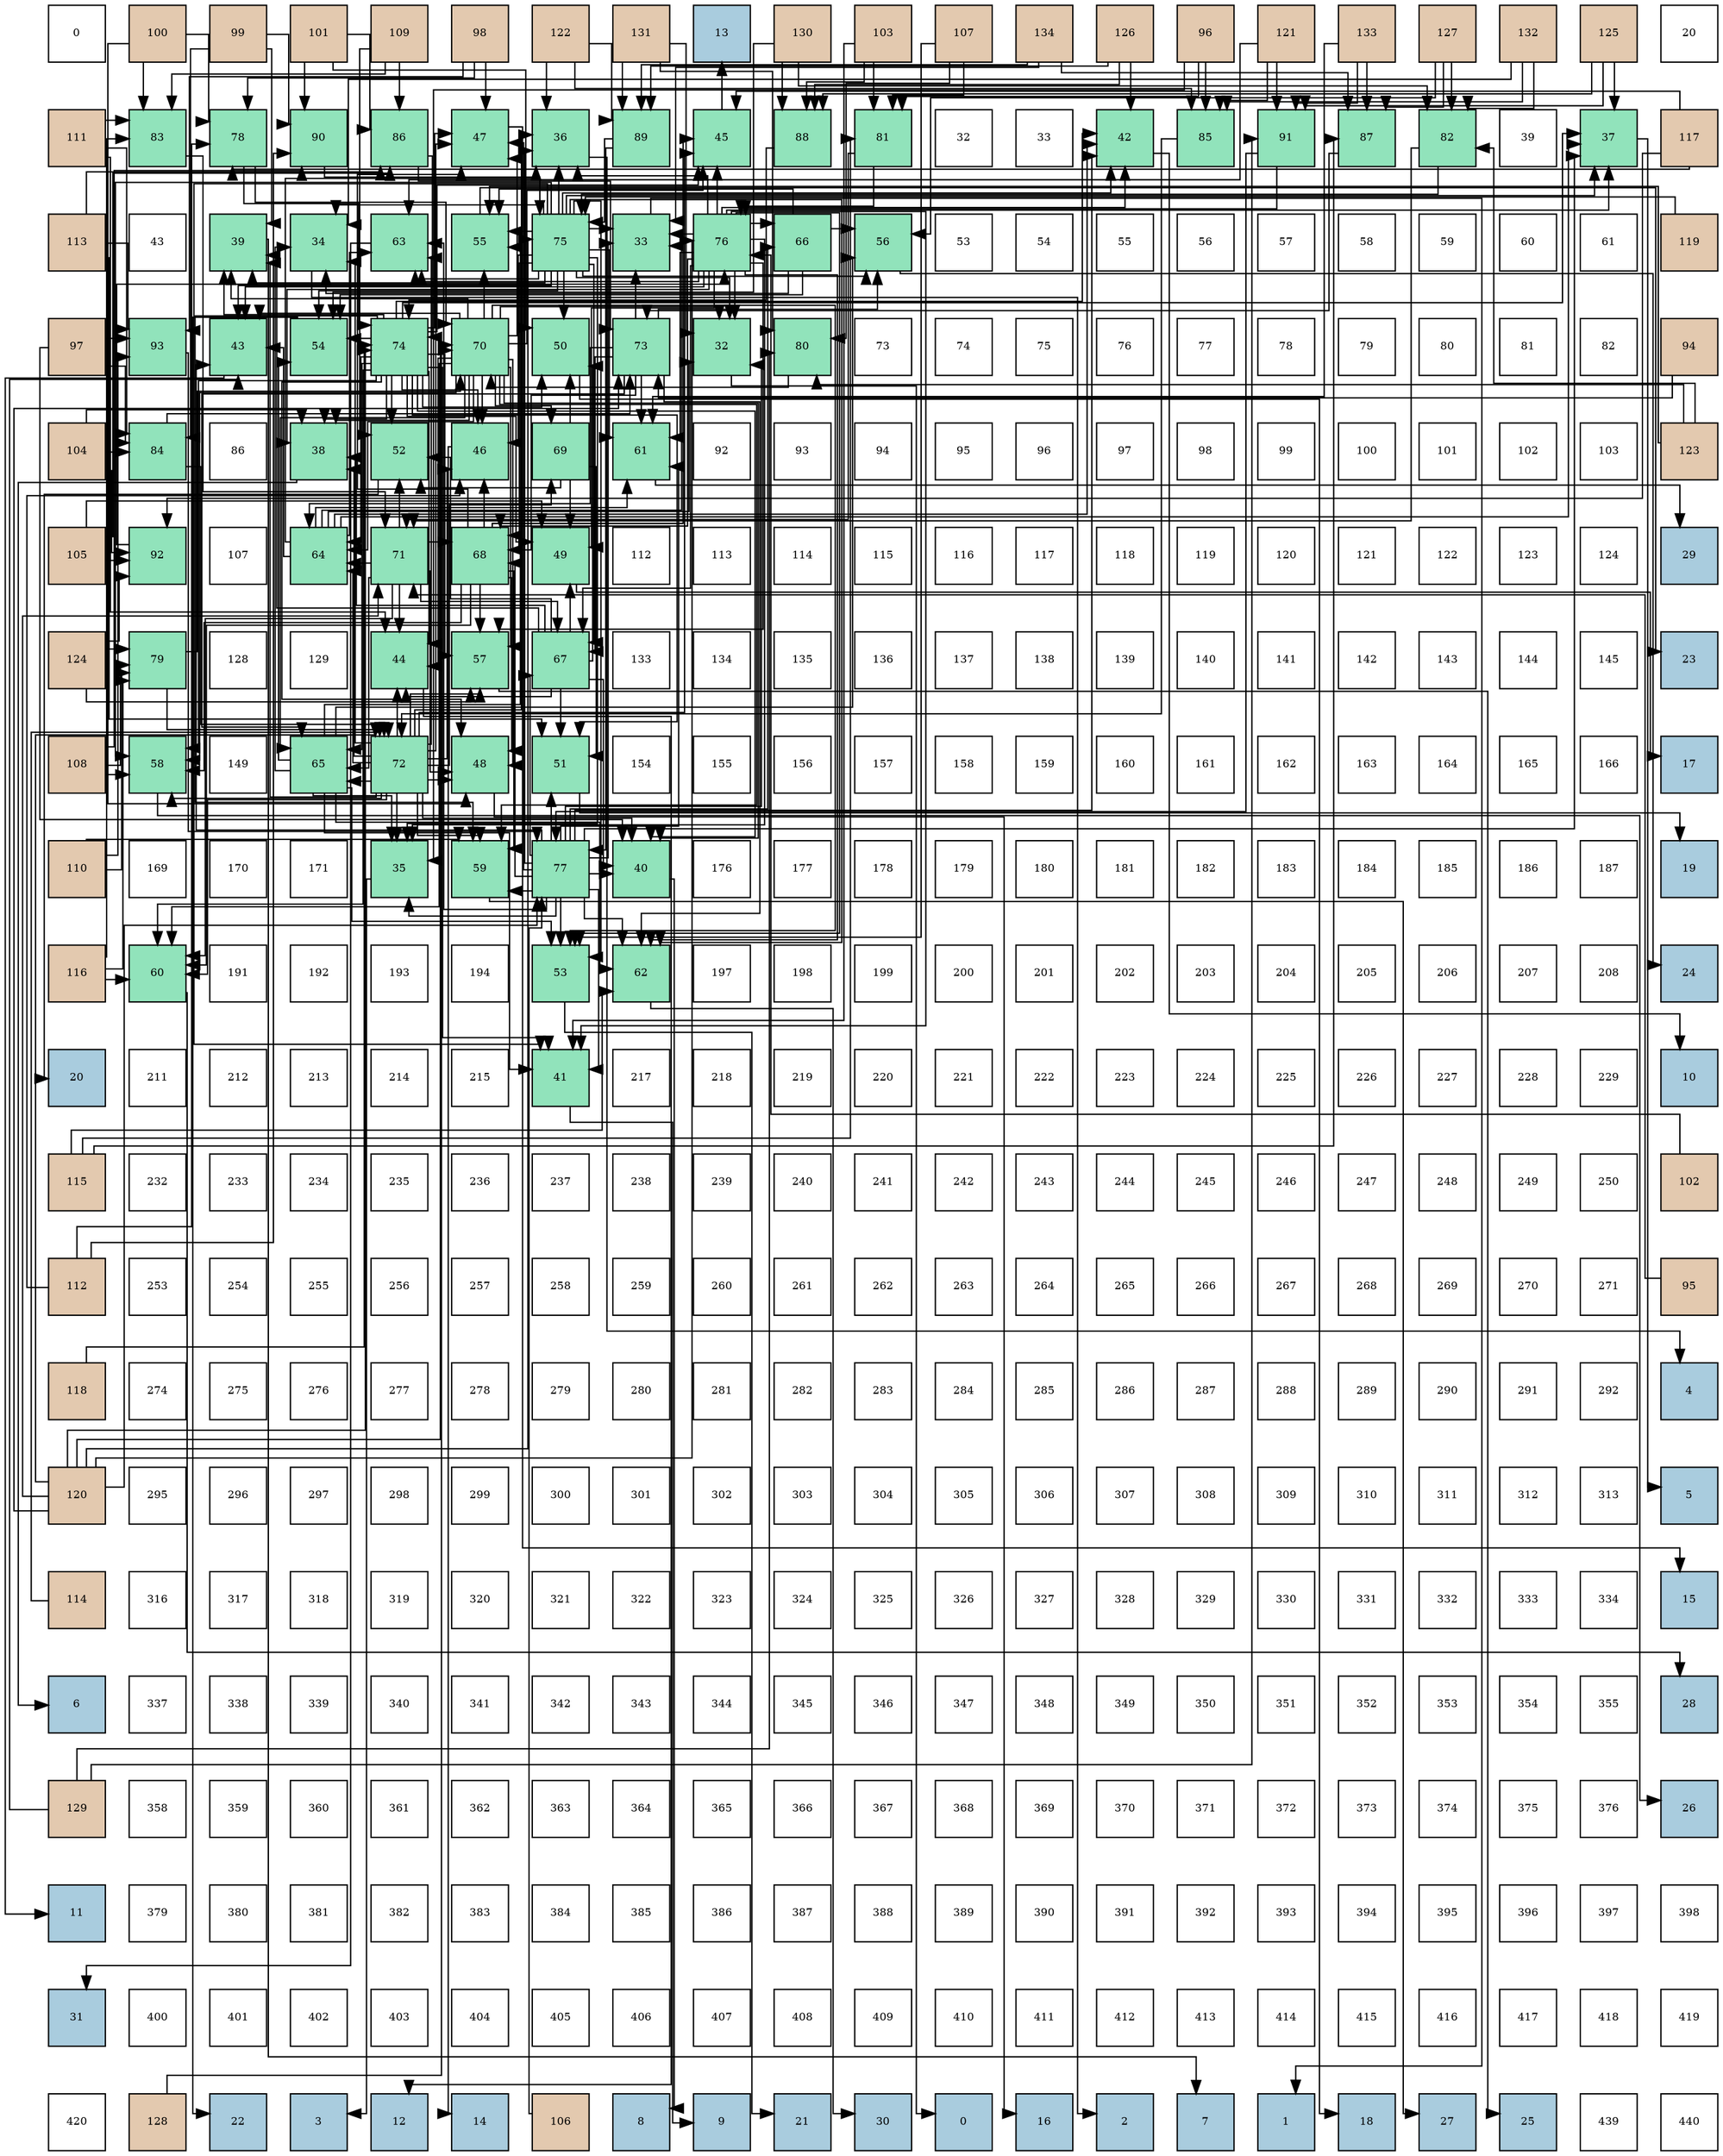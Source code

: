digraph layout{
 rankdir=TB;
 splines=ortho;
 node [style=filled shape=square fixedsize=true width=0.6];
0[label="0", fontsize=8, fillcolor="#ffffff"];
1[label="100", fontsize=8, fillcolor="#e3c9af"];
2[label="99", fontsize=8, fillcolor="#e3c9af"];
3[label="101", fontsize=8, fillcolor="#e3c9af"];
4[label="109", fontsize=8, fillcolor="#e3c9af"];
5[label="98", fontsize=8, fillcolor="#e3c9af"];
6[label="122", fontsize=8, fillcolor="#e3c9af"];
7[label="131", fontsize=8, fillcolor="#e3c9af"];
8[label="13", fontsize=8, fillcolor="#a9ccde"];
9[label="130", fontsize=8, fillcolor="#e3c9af"];
10[label="103", fontsize=8, fillcolor="#e3c9af"];
11[label="107", fontsize=8, fillcolor="#e3c9af"];
12[label="134", fontsize=8, fillcolor="#e3c9af"];
13[label="126", fontsize=8, fillcolor="#e3c9af"];
14[label="96", fontsize=8, fillcolor="#e3c9af"];
15[label="121", fontsize=8, fillcolor="#e3c9af"];
16[label="133", fontsize=8, fillcolor="#e3c9af"];
17[label="127", fontsize=8, fillcolor="#e3c9af"];
18[label="132", fontsize=8, fillcolor="#e3c9af"];
19[label="125", fontsize=8, fillcolor="#e3c9af"];
20[label="20", fontsize=8, fillcolor="#ffffff"];
21[label="111", fontsize=8, fillcolor="#e3c9af"];
22[label="83", fontsize=8, fillcolor="#91e3bb"];
23[label="78", fontsize=8, fillcolor="#91e3bb"];
24[label="90", fontsize=8, fillcolor="#91e3bb"];
25[label="86", fontsize=8, fillcolor="#91e3bb"];
26[label="47", fontsize=8, fillcolor="#91e3bb"];
27[label="36", fontsize=8, fillcolor="#91e3bb"];
28[label="89", fontsize=8, fillcolor="#91e3bb"];
29[label="45", fontsize=8, fillcolor="#91e3bb"];
30[label="88", fontsize=8, fillcolor="#91e3bb"];
31[label="81", fontsize=8, fillcolor="#91e3bb"];
32[label="32", fontsize=8, fillcolor="#ffffff"];
33[label="33", fontsize=8, fillcolor="#ffffff"];
34[label="42", fontsize=8, fillcolor="#91e3bb"];
35[label="85", fontsize=8, fillcolor="#91e3bb"];
36[label="91", fontsize=8, fillcolor="#91e3bb"];
37[label="87", fontsize=8, fillcolor="#91e3bb"];
38[label="82", fontsize=8, fillcolor="#91e3bb"];
39[label="39", fontsize=8, fillcolor="#ffffff"];
40[label="37", fontsize=8, fillcolor="#91e3bb"];
41[label="117", fontsize=8, fillcolor="#e3c9af"];
42[label="113", fontsize=8, fillcolor="#e3c9af"];
43[label="43", fontsize=8, fillcolor="#ffffff"];
44[label="39", fontsize=8, fillcolor="#91e3bb"];
45[label="34", fontsize=8, fillcolor="#91e3bb"];
46[label="63", fontsize=8, fillcolor="#91e3bb"];
47[label="55", fontsize=8, fillcolor="#91e3bb"];
48[label="75", fontsize=8, fillcolor="#91e3bb"];
49[label="33", fontsize=8, fillcolor="#91e3bb"];
50[label="76", fontsize=8, fillcolor="#91e3bb"];
51[label="66", fontsize=8, fillcolor="#91e3bb"];
52[label="56", fontsize=8, fillcolor="#91e3bb"];
53[label="53", fontsize=8, fillcolor="#ffffff"];
54[label="54", fontsize=8, fillcolor="#ffffff"];
55[label="55", fontsize=8, fillcolor="#ffffff"];
56[label="56", fontsize=8, fillcolor="#ffffff"];
57[label="57", fontsize=8, fillcolor="#ffffff"];
58[label="58", fontsize=8, fillcolor="#ffffff"];
59[label="59", fontsize=8, fillcolor="#ffffff"];
60[label="60", fontsize=8, fillcolor="#ffffff"];
61[label="61", fontsize=8, fillcolor="#ffffff"];
62[label="119", fontsize=8, fillcolor="#e3c9af"];
63[label="97", fontsize=8, fillcolor="#e3c9af"];
64[label="93", fontsize=8, fillcolor="#91e3bb"];
65[label="43", fontsize=8, fillcolor="#91e3bb"];
66[label="54", fontsize=8, fillcolor="#91e3bb"];
67[label="74", fontsize=8, fillcolor="#91e3bb"];
68[label="70", fontsize=8, fillcolor="#91e3bb"];
69[label="50", fontsize=8, fillcolor="#91e3bb"];
70[label="73", fontsize=8, fillcolor="#91e3bb"];
71[label="32", fontsize=8, fillcolor="#91e3bb"];
72[label="80", fontsize=8, fillcolor="#91e3bb"];
73[label="73", fontsize=8, fillcolor="#ffffff"];
74[label="74", fontsize=8, fillcolor="#ffffff"];
75[label="75", fontsize=8, fillcolor="#ffffff"];
76[label="76", fontsize=8, fillcolor="#ffffff"];
77[label="77", fontsize=8, fillcolor="#ffffff"];
78[label="78", fontsize=8, fillcolor="#ffffff"];
79[label="79", fontsize=8, fillcolor="#ffffff"];
80[label="80", fontsize=8, fillcolor="#ffffff"];
81[label="81", fontsize=8, fillcolor="#ffffff"];
82[label="82", fontsize=8, fillcolor="#ffffff"];
83[label="94", fontsize=8, fillcolor="#e3c9af"];
84[label="104", fontsize=8, fillcolor="#e3c9af"];
85[label="84", fontsize=8, fillcolor="#91e3bb"];
86[label="86", fontsize=8, fillcolor="#ffffff"];
87[label="38", fontsize=8, fillcolor="#91e3bb"];
88[label="52", fontsize=8, fillcolor="#91e3bb"];
89[label="46", fontsize=8, fillcolor="#91e3bb"];
90[label="69", fontsize=8, fillcolor="#91e3bb"];
91[label="61", fontsize=8, fillcolor="#91e3bb"];
92[label="92", fontsize=8, fillcolor="#ffffff"];
93[label="93", fontsize=8, fillcolor="#ffffff"];
94[label="94", fontsize=8, fillcolor="#ffffff"];
95[label="95", fontsize=8, fillcolor="#ffffff"];
96[label="96", fontsize=8, fillcolor="#ffffff"];
97[label="97", fontsize=8, fillcolor="#ffffff"];
98[label="98", fontsize=8, fillcolor="#ffffff"];
99[label="99", fontsize=8, fillcolor="#ffffff"];
100[label="100", fontsize=8, fillcolor="#ffffff"];
101[label="101", fontsize=8, fillcolor="#ffffff"];
102[label="102", fontsize=8, fillcolor="#ffffff"];
103[label="103", fontsize=8, fillcolor="#ffffff"];
104[label="123", fontsize=8, fillcolor="#e3c9af"];
105[label="105", fontsize=8, fillcolor="#e3c9af"];
106[label="92", fontsize=8, fillcolor="#91e3bb"];
107[label="107", fontsize=8, fillcolor="#ffffff"];
108[label="64", fontsize=8, fillcolor="#91e3bb"];
109[label="71", fontsize=8, fillcolor="#91e3bb"];
110[label="68", fontsize=8, fillcolor="#91e3bb"];
111[label="49", fontsize=8, fillcolor="#91e3bb"];
112[label="112", fontsize=8, fillcolor="#ffffff"];
113[label="113", fontsize=8, fillcolor="#ffffff"];
114[label="114", fontsize=8, fillcolor="#ffffff"];
115[label="115", fontsize=8, fillcolor="#ffffff"];
116[label="116", fontsize=8, fillcolor="#ffffff"];
117[label="117", fontsize=8, fillcolor="#ffffff"];
118[label="118", fontsize=8, fillcolor="#ffffff"];
119[label="119", fontsize=8, fillcolor="#ffffff"];
120[label="120", fontsize=8, fillcolor="#ffffff"];
121[label="121", fontsize=8, fillcolor="#ffffff"];
122[label="122", fontsize=8, fillcolor="#ffffff"];
123[label="123", fontsize=8, fillcolor="#ffffff"];
124[label="124", fontsize=8, fillcolor="#ffffff"];
125[label="29", fontsize=8, fillcolor="#a9ccde"];
126[label="124", fontsize=8, fillcolor="#e3c9af"];
127[label="79", fontsize=8, fillcolor="#91e3bb"];
128[label="128", fontsize=8, fillcolor="#ffffff"];
129[label="129", fontsize=8, fillcolor="#ffffff"];
130[label="44", fontsize=8, fillcolor="#91e3bb"];
131[label="57", fontsize=8, fillcolor="#91e3bb"];
132[label="67", fontsize=8, fillcolor="#91e3bb"];
133[label="133", fontsize=8, fillcolor="#ffffff"];
134[label="134", fontsize=8, fillcolor="#ffffff"];
135[label="135", fontsize=8, fillcolor="#ffffff"];
136[label="136", fontsize=8, fillcolor="#ffffff"];
137[label="137", fontsize=8, fillcolor="#ffffff"];
138[label="138", fontsize=8, fillcolor="#ffffff"];
139[label="139", fontsize=8, fillcolor="#ffffff"];
140[label="140", fontsize=8, fillcolor="#ffffff"];
141[label="141", fontsize=8, fillcolor="#ffffff"];
142[label="142", fontsize=8, fillcolor="#ffffff"];
143[label="143", fontsize=8, fillcolor="#ffffff"];
144[label="144", fontsize=8, fillcolor="#ffffff"];
145[label="145", fontsize=8, fillcolor="#ffffff"];
146[label="23", fontsize=8, fillcolor="#a9ccde"];
147[label="108", fontsize=8, fillcolor="#e3c9af"];
148[label="58", fontsize=8, fillcolor="#91e3bb"];
149[label="149", fontsize=8, fillcolor="#ffffff"];
150[label="65", fontsize=8, fillcolor="#91e3bb"];
151[label="72", fontsize=8, fillcolor="#91e3bb"];
152[label="48", fontsize=8, fillcolor="#91e3bb"];
153[label="51", fontsize=8, fillcolor="#91e3bb"];
154[label="154", fontsize=8, fillcolor="#ffffff"];
155[label="155", fontsize=8, fillcolor="#ffffff"];
156[label="156", fontsize=8, fillcolor="#ffffff"];
157[label="157", fontsize=8, fillcolor="#ffffff"];
158[label="158", fontsize=8, fillcolor="#ffffff"];
159[label="159", fontsize=8, fillcolor="#ffffff"];
160[label="160", fontsize=8, fillcolor="#ffffff"];
161[label="161", fontsize=8, fillcolor="#ffffff"];
162[label="162", fontsize=8, fillcolor="#ffffff"];
163[label="163", fontsize=8, fillcolor="#ffffff"];
164[label="164", fontsize=8, fillcolor="#ffffff"];
165[label="165", fontsize=8, fillcolor="#ffffff"];
166[label="166", fontsize=8, fillcolor="#ffffff"];
167[label="17", fontsize=8, fillcolor="#a9ccde"];
168[label="110", fontsize=8, fillcolor="#e3c9af"];
169[label="169", fontsize=8, fillcolor="#ffffff"];
170[label="170", fontsize=8, fillcolor="#ffffff"];
171[label="171", fontsize=8, fillcolor="#ffffff"];
172[label="35", fontsize=8, fillcolor="#91e3bb"];
173[label="59", fontsize=8, fillcolor="#91e3bb"];
174[label="77", fontsize=8, fillcolor="#91e3bb"];
175[label="40", fontsize=8, fillcolor="#91e3bb"];
176[label="176", fontsize=8, fillcolor="#ffffff"];
177[label="177", fontsize=8, fillcolor="#ffffff"];
178[label="178", fontsize=8, fillcolor="#ffffff"];
179[label="179", fontsize=8, fillcolor="#ffffff"];
180[label="180", fontsize=8, fillcolor="#ffffff"];
181[label="181", fontsize=8, fillcolor="#ffffff"];
182[label="182", fontsize=8, fillcolor="#ffffff"];
183[label="183", fontsize=8, fillcolor="#ffffff"];
184[label="184", fontsize=8, fillcolor="#ffffff"];
185[label="185", fontsize=8, fillcolor="#ffffff"];
186[label="186", fontsize=8, fillcolor="#ffffff"];
187[label="187", fontsize=8, fillcolor="#ffffff"];
188[label="19", fontsize=8, fillcolor="#a9ccde"];
189[label="116", fontsize=8, fillcolor="#e3c9af"];
190[label="60", fontsize=8, fillcolor="#91e3bb"];
191[label="191", fontsize=8, fillcolor="#ffffff"];
192[label="192", fontsize=8, fillcolor="#ffffff"];
193[label="193", fontsize=8, fillcolor="#ffffff"];
194[label="194", fontsize=8, fillcolor="#ffffff"];
195[label="53", fontsize=8, fillcolor="#91e3bb"];
196[label="62", fontsize=8, fillcolor="#91e3bb"];
197[label="197", fontsize=8, fillcolor="#ffffff"];
198[label="198", fontsize=8, fillcolor="#ffffff"];
199[label="199", fontsize=8, fillcolor="#ffffff"];
200[label="200", fontsize=8, fillcolor="#ffffff"];
201[label="201", fontsize=8, fillcolor="#ffffff"];
202[label="202", fontsize=8, fillcolor="#ffffff"];
203[label="203", fontsize=8, fillcolor="#ffffff"];
204[label="204", fontsize=8, fillcolor="#ffffff"];
205[label="205", fontsize=8, fillcolor="#ffffff"];
206[label="206", fontsize=8, fillcolor="#ffffff"];
207[label="207", fontsize=8, fillcolor="#ffffff"];
208[label="208", fontsize=8, fillcolor="#ffffff"];
209[label="24", fontsize=8, fillcolor="#a9ccde"];
210[label="20", fontsize=8, fillcolor="#a9ccde"];
211[label="211", fontsize=8, fillcolor="#ffffff"];
212[label="212", fontsize=8, fillcolor="#ffffff"];
213[label="213", fontsize=8, fillcolor="#ffffff"];
214[label="214", fontsize=8, fillcolor="#ffffff"];
215[label="215", fontsize=8, fillcolor="#ffffff"];
216[label="41", fontsize=8, fillcolor="#91e3bb"];
217[label="217", fontsize=8, fillcolor="#ffffff"];
218[label="218", fontsize=8, fillcolor="#ffffff"];
219[label="219", fontsize=8, fillcolor="#ffffff"];
220[label="220", fontsize=8, fillcolor="#ffffff"];
221[label="221", fontsize=8, fillcolor="#ffffff"];
222[label="222", fontsize=8, fillcolor="#ffffff"];
223[label="223", fontsize=8, fillcolor="#ffffff"];
224[label="224", fontsize=8, fillcolor="#ffffff"];
225[label="225", fontsize=8, fillcolor="#ffffff"];
226[label="226", fontsize=8, fillcolor="#ffffff"];
227[label="227", fontsize=8, fillcolor="#ffffff"];
228[label="228", fontsize=8, fillcolor="#ffffff"];
229[label="229", fontsize=8, fillcolor="#ffffff"];
230[label="10", fontsize=8, fillcolor="#a9ccde"];
231[label="115", fontsize=8, fillcolor="#e3c9af"];
232[label="232", fontsize=8, fillcolor="#ffffff"];
233[label="233", fontsize=8, fillcolor="#ffffff"];
234[label="234", fontsize=8, fillcolor="#ffffff"];
235[label="235", fontsize=8, fillcolor="#ffffff"];
236[label="236", fontsize=8, fillcolor="#ffffff"];
237[label="237", fontsize=8, fillcolor="#ffffff"];
238[label="238", fontsize=8, fillcolor="#ffffff"];
239[label="239", fontsize=8, fillcolor="#ffffff"];
240[label="240", fontsize=8, fillcolor="#ffffff"];
241[label="241", fontsize=8, fillcolor="#ffffff"];
242[label="242", fontsize=8, fillcolor="#ffffff"];
243[label="243", fontsize=8, fillcolor="#ffffff"];
244[label="244", fontsize=8, fillcolor="#ffffff"];
245[label="245", fontsize=8, fillcolor="#ffffff"];
246[label="246", fontsize=8, fillcolor="#ffffff"];
247[label="247", fontsize=8, fillcolor="#ffffff"];
248[label="248", fontsize=8, fillcolor="#ffffff"];
249[label="249", fontsize=8, fillcolor="#ffffff"];
250[label="250", fontsize=8, fillcolor="#ffffff"];
251[label="102", fontsize=8, fillcolor="#e3c9af"];
252[label="112", fontsize=8, fillcolor="#e3c9af"];
253[label="253", fontsize=8, fillcolor="#ffffff"];
254[label="254", fontsize=8, fillcolor="#ffffff"];
255[label="255", fontsize=8, fillcolor="#ffffff"];
256[label="256", fontsize=8, fillcolor="#ffffff"];
257[label="257", fontsize=8, fillcolor="#ffffff"];
258[label="258", fontsize=8, fillcolor="#ffffff"];
259[label="259", fontsize=8, fillcolor="#ffffff"];
260[label="260", fontsize=8, fillcolor="#ffffff"];
261[label="261", fontsize=8, fillcolor="#ffffff"];
262[label="262", fontsize=8, fillcolor="#ffffff"];
263[label="263", fontsize=8, fillcolor="#ffffff"];
264[label="264", fontsize=8, fillcolor="#ffffff"];
265[label="265", fontsize=8, fillcolor="#ffffff"];
266[label="266", fontsize=8, fillcolor="#ffffff"];
267[label="267", fontsize=8, fillcolor="#ffffff"];
268[label="268", fontsize=8, fillcolor="#ffffff"];
269[label="269", fontsize=8, fillcolor="#ffffff"];
270[label="270", fontsize=8, fillcolor="#ffffff"];
271[label="271", fontsize=8, fillcolor="#ffffff"];
272[label="95", fontsize=8, fillcolor="#e3c9af"];
273[label="118", fontsize=8, fillcolor="#e3c9af"];
274[label="274", fontsize=8, fillcolor="#ffffff"];
275[label="275", fontsize=8, fillcolor="#ffffff"];
276[label="276", fontsize=8, fillcolor="#ffffff"];
277[label="277", fontsize=8, fillcolor="#ffffff"];
278[label="278", fontsize=8, fillcolor="#ffffff"];
279[label="279", fontsize=8, fillcolor="#ffffff"];
280[label="280", fontsize=8, fillcolor="#ffffff"];
281[label="281", fontsize=8, fillcolor="#ffffff"];
282[label="282", fontsize=8, fillcolor="#ffffff"];
283[label="283", fontsize=8, fillcolor="#ffffff"];
284[label="284", fontsize=8, fillcolor="#ffffff"];
285[label="285", fontsize=8, fillcolor="#ffffff"];
286[label="286", fontsize=8, fillcolor="#ffffff"];
287[label="287", fontsize=8, fillcolor="#ffffff"];
288[label="288", fontsize=8, fillcolor="#ffffff"];
289[label="289", fontsize=8, fillcolor="#ffffff"];
290[label="290", fontsize=8, fillcolor="#ffffff"];
291[label="291", fontsize=8, fillcolor="#ffffff"];
292[label="292", fontsize=8, fillcolor="#ffffff"];
293[label="4", fontsize=8, fillcolor="#a9ccde"];
294[label="120", fontsize=8, fillcolor="#e3c9af"];
295[label="295", fontsize=8, fillcolor="#ffffff"];
296[label="296", fontsize=8, fillcolor="#ffffff"];
297[label="297", fontsize=8, fillcolor="#ffffff"];
298[label="298", fontsize=8, fillcolor="#ffffff"];
299[label="299", fontsize=8, fillcolor="#ffffff"];
300[label="300", fontsize=8, fillcolor="#ffffff"];
301[label="301", fontsize=8, fillcolor="#ffffff"];
302[label="302", fontsize=8, fillcolor="#ffffff"];
303[label="303", fontsize=8, fillcolor="#ffffff"];
304[label="304", fontsize=8, fillcolor="#ffffff"];
305[label="305", fontsize=8, fillcolor="#ffffff"];
306[label="306", fontsize=8, fillcolor="#ffffff"];
307[label="307", fontsize=8, fillcolor="#ffffff"];
308[label="308", fontsize=8, fillcolor="#ffffff"];
309[label="309", fontsize=8, fillcolor="#ffffff"];
310[label="310", fontsize=8, fillcolor="#ffffff"];
311[label="311", fontsize=8, fillcolor="#ffffff"];
312[label="312", fontsize=8, fillcolor="#ffffff"];
313[label="313", fontsize=8, fillcolor="#ffffff"];
314[label="5", fontsize=8, fillcolor="#a9ccde"];
315[label="114", fontsize=8, fillcolor="#e3c9af"];
316[label="316", fontsize=8, fillcolor="#ffffff"];
317[label="317", fontsize=8, fillcolor="#ffffff"];
318[label="318", fontsize=8, fillcolor="#ffffff"];
319[label="319", fontsize=8, fillcolor="#ffffff"];
320[label="320", fontsize=8, fillcolor="#ffffff"];
321[label="321", fontsize=8, fillcolor="#ffffff"];
322[label="322", fontsize=8, fillcolor="#ffffff"];
323[label="323", fontsize=8, fillcolor="#ffffff"];
324[label="324", fontsize=8, fillcolor="#ffffff"];
325[label="325", fontsize=8, fillcolor="#ffffff"];
326[label="326", fontsize=8, fillcolor="#ffffff"];
327[label="327", fontsize=8, fillcolor="#ffffff"];
328[label="328", fontsize=8, fillcolor="#ffffff"];
329[label="329", fontsize=8, fillcolor="#ffffff"];
330[label="330", fontsize=8, fillcolor="#ffffff"];
331[label="331", fontsize=8, fillcolor="#ffffff"];
332[label="332", fontsize=8, fillcolor="#ffffff"];
333[label="333", fontsize=8, fillcolor="#ffffff"];
334[label="334", fontsize=8, fillcolor="#ffffff"];
335[label="15", fontsize=8, fillcolor="#a9ccde"];
336[label="6", fontsize=8, fillcolor="#a9ccde"];
337[label="337", fontsize=8, fillcolor="#ffffff"];
338[label="338", fontsize=8, fillcolor="#ffffff"];
339[label="339", fontsize=8, fillcolor="#ffffff"];
340[label="340", fontsize=8, fillcolor="#ffffff"];
341[label="341", fontsize=8, fillcolor="#ffffff"];
342[label="342", fontsize=8, fillcolor="#ffffff"];
343[label="343", fontsize=8, fillcolor="#ffffff"];
344[label="344", fontsize=8, fillcolor="#ffffff"];
345[label="345", fontsize=8, fillcolor="#ffffff"];
346[label="346", fontsize=8, fillcolor="#ffffff"];
347[label="347", fontsize=8, fillcolor="#ffffff"];
348[label="348", fontsize=8, fillcolor="#ffffff"];
349[label="349", fontsize=8, fillcolor="#ffffff"];
350[label="350", fontsize=8, fillcolor="#ffffff"];
351[label="351", fontsize=8, fillcolor="#ffffff"];
352[label="352", fontsize=8, fillcolor="#ffffff"];
353[label="353", fontsize=8, fillcolor="#ffffff"];
354[label="354", fontsize=8, fillcolor="#ffffff"];
355[label="355", fontsize=8, fillcolor="#ffffff"];
356[label="28", fontsize=8, fillcolor="#a9ccde"];
357[label="129", fontsize=8, fillcolor="#e3c9af"];
358[label="358", fontsize=8, fillcolor="#ffffff"];
359[label="359", fontsize=8, fillcolor="#ffffff"];
360[label="360", fontsize=8, fillcolor="#ffffff"];
361[label="361", fontsize=8, fillcolor="#ffffff"];
362[label="362", fontsize=8, fillcolor="#ffffff"];
363[label="363", fontsize=8, fillcolor="#ffffff"];
364[label="364", fontsize=8, fillcolor="#ffffff"];
365[label="365", fontsize=8, fillcolor="#ffffff"];
366[label="366", fontsize=8, fillcolor="#ffffff"];
367[label="367", fontsize=8, fillcolor="#ffffff"];
368[label="368", fontsize=8, fillcolor="#ffffff"];
369[label="369", fontsize=8, fillcolor="#ffffff"];
370[label="370", fontsize=8, fillcolor="#ffffff"];
371[label="371", fontsize=8, fillcolor="#ffffff"];
372[label="372", fontsize=8, fillcolor="#ffffff"];
373[label="373", fontsize=8, fillcolor="#ffffff"];
374[label="374", fontsize=8, fillcolor="#ffffff"];
375[label="375", fontsize=8, fillcolor="#ffffff"];
376[label="376", fontsize=8, fillcolor="#ffffff"];
377[label="26", fontsize=8, fillcolor="#a9ccde"];
378[label="11", fontsize=8, fillcolor="#a9ccde"];
379[label="379", fontsize=8, fillcolor="#ffffff"];
380[label="380", fontsize=8, fillcolor="#ffffff"];
381[label="381", fontsize=8, fillcolor="#ffffff"];
382[label="382", fontsize=8, fillcolor="#ffffff"];
383[label="383", fontsize=8, fillcolor="#ffffff"];
384[label="384", fontsize=8, fillcolor="#ffffff"];
385[label="385", fontsize=8, fillcolor="#ffffff"];
386[label="386", fontsize=8, fillcolor="#ffffff"];
387[label="387", fontsize=8, fillcolor="#ffffff"];
388[label="388", fontsize=8, fillcolor="#ffffff"];
389[label="389", fontsize=8, fillcolor="#ffffff"];
390[label="390", fontsize=8, fillcolor="#ffffff"];
391[label="391", fontsize=8, fillcolor="#ffffff"];
392[label="392", fontsize=8, fillcolor="#ffffff"];
393[label="393", fontsize=8, fillcolor="#ffffff"];
394[label="394", fontsize=8, fillcolor="#ffffff"];
395[label="395", fontsize=8, fillcolor="#ffffff"];
396[label="396", fontsize=8, fillcolor="#ffffff"];
397[label="397", fontsize=8, fillcolor="#ffffff"];
398[label="398", fontsize=8, fillcolor="#ffffff"];
399[label="31", fontsize=8, fillcolor="#a9ccde"];
400[label="400", fontsize=8, fillcolor="#ffffff"];
401[label="401", fontsize=8, fillcolor="#ffffff"];
402[label="402", fontsize=8, fillcolor="#ffffff"];
403[label="403", fontsize=8, fillcolor="#ffffff"];
404[label="404", fontsize=8, fillcolor="#ffffff"];
405[label="405", fontsize=8, fillcolor="#ffffff"];
406[label="406", fontsize=8, fillcolor="#ffffff"];
407[label="407", fontsize=8, fillcolor="#ffffff"];
408[label="408", fontsize=8, fillcolor="#ffffff"];
409[label="409", fontsize=8, fillcolor="#ffffff"];
410[label="410", fontsize=8, fillcolor="#ffffff"];
411[label="411", fontsize=8, fillcolor="#ffffff"];
412[label="412", fontsize=8, fillcolor="#ffffff"];
413[label="413", fontsize=8, fillcolor="#ffffff"];
414[label="414", fontsize=8, fillcolor="#ffffff"];
415[label="415", fontsize=8, fillcolor="#ffffff"];
416[label="416", fontsize=8, fillcolor="#ffffff"];
417[label="417", fontsize=8, fillcolor="#ffffff"];
418[label="418", fontsize=8, fillcolor="#ffffff"];
419[label="419", fontsize=8, fillcolor="#ffffff"];
420[label="420", fontsize=8, fillcolor="#ffffff"];
421[label="128", fontsize=8, fillcolor="#e3c9af"];
422[label="22", fontsize=8, fillcolor="#a9ccde"];
423[label="3", fontsize=8, fillcolor="#a9ccde"];
424[label="12", fontsize=8, fillcolor="#a9ccde"];
425[label="14", fontsize=8, fillcolor="#a9ccde"];
426[label="106", fontsize=8, fillcolor="#e3c9af"];
427[label="8", fontsize=8, fillcolor="#a9ccde"];
428[label="9", fontsize=8, fillcolor="#a9ccde"];
429[label="21", fontsize=8, fillcolor="#a9ccde"];
430[label="30", fontsize=8, fillcolor="#a9ccde"];
431[label="0", fontsize=8, fillcolor="#a9ccde"];
432[label="16", fontsize=8, fillcolor="#a9ccde"];
433[label="2", fontsize=8, fillcolor="#a9ccde"];
434[label="7", fontsize=8, fillcolor="#a9ccde"];
435[label="1", fontsize=8, fillcolor="#a9ccde"];
436[label="18", fontsize=8, fillcolor="#a9ccde"];
437[label="27", fontsize=8, fillcolor="#a9ccde"];
438[label="25", fontsize=8, fillcolor="#a9ccde"];
439[label="439", fontsize=8, fillcolor="#ffffff"];
440[label="440", fontsize=8, fillcolor="#ffffff"];
edge [constraint=false, style=vis];71 -> 431;
49 -> 435;
45 -> 433;
172 -> 423;
27 -> 293;
40 -> 314;
87 -> 336;
44 -> 434;
175 -> 427;
216 -> 428;
34 -> 230;
65 -> 378;
130 -> 424;
29 -> 8;
89 -> 425;
26 -> 335;
152 -> 432;
111 -> 167;
69 -> 436;
153 -> 188;
88 -> 210;
195 -> 429;
66 -> 422;
47 -> 146;
52 -> 209;
131 -> 438;
148 -> 377;
173 -> 437;
190 -> 356;
91 -> 125;
196 -> 430;
46 -> 399;
108 -> 71;
108 -> 49;
108 -> 27;
108 -> 40;
108 -> 34;
108 -> 65;
108 -> 91;
108 -> 46;
150 -> 45;
150 -> 172;
150 -> 216;
150 -> 195;
150 -> 66;
150 -> 47;
150 -> 52;
150 -> 196;
51 -> 45;
51 -> 66;
51 -> 47;
51 -> 52;
132 -> 87;
132 -> 44;
132 -> 175;
132 -> 130;
132 -> 111;
132 -> 69;
132 -> 153;
132 -> 88;
110 -> 29;
110 -> 89;
110 -> 26;
110 -> 152;
110 -> 131;
110 -> 148;
110 -> 173;
110 -> 190;
90 -> 111;
90 -> 69;
90 -> 153;
90 -> 88;
68 -> 71;
68 -> 87;
68 -> 44;
68 -> 175;
68 -> 65;
68 -> 130;
68 -> 29;
68 -> 89;
68 -> 26;
68 -> 152;
68 -> 195;
68 -> 47;
68 -> 131;
68 -> 148;
68 -> 173;
68 -> 190;
68 -> 108;
68 -> 150;
68 -> 90;
109 -> 130;
109 -> 152;
109 -> 88;
109 -> 190;
109 -> 108;
109 -> 150;
109 -> 132;
109 -> 110;
151 -> 45;
151 -> 172;
151 -> 27;
151 -> 87;
151 -> 44;
151 -> 175;
151 -> 130;
151 -> 29;
151 -> 89;
151 -> 26;
151 -> 152;
151 -> 131;
151 -> 148;
151 -> 173;
151 -> 190;
151 -> 46;
151 -> 108;
151 -> 150;
151 -> 90;
70 -> 49;
70 -> 52;
70 -> 91;
70 -> 196;
70 -> 108;
70 -> 150;
70 -> 132;
70 -> 110;
67 -> 40;
67 -> 87;
67 -> 44;
67 -> 175;
67 -> 216;
67 -> 34;
67 -> 130;
67 -> 29;
67 -> 89;
67 -> 26;
67 -> 152;
67 -> 111;
67 -> 69;
67 -> 153;
67 -> 88;
67 -> 66;
67 -> 131;
67 -> 148;
67 -> 173;
67 -> 190;
67 -> 108;
67 -> 150;
48 -> 71;
48 -> 49;
48 -> 45;
48 -> 172;
48 -> 27;
48 -> 40;
48 -> 44;
48 -> 216;
48 -> 34;
48 -> 65;
48 -> 89;
48 -> 69;
48 -> 195;
48 -> 66;
48 -> 47;
48 -> 52;
48 -> 148;
48 -> 91;
48 -> 196;
48 -> 46;
48 -> 132;
48 -> 110;
50 -> 71;
50 -> 49;
50 -> 172;
50 -> 27;
50 -> 40;
50 -> 87;
50 -> 216;
50 -> 34;
50 -> 65;
50 -> 29;
50 -> 111;
50 -> 195;
50 -> 131;
50 -> 91;
50 -> 196;
50 -> 46;
50 -> 51;
50 -> 132;
50 -> 110;
174 -> 71;
174 -> 49;
174 -> 172;
174 -> 27;
174 -> 40;
174 -> 175;
174 -> 216;
174 -> 34;
174 -> 65;
174 -> 26;
174 -> 153;
174 -> 195;
174 -> 173;
174 -> 91;
174 -> 196;
174 -> 46;
174 -> 51;
174 -> 132;
174 -> 110;
23 -> 68;
23 -> 67;
127 -> 68;
127 -> 151;
72 -> 68;
31 -> 109;
31 -> 50;
38 -> 109;
38 -> 48;
22 -> 109;
85 -> 151;
85 -> 70;
35 -> 151;
25 -> 70;
25 -> 67;
37 -> 70;
30 -> 67;
28 -> 48;
28 -> 174;
24 -> 48;
36 -> 50;
36 -> 174;
106 -> 50;
64 -> 174;
83 -> 70;
272 -> 109;
14 -> 172;
14 -> 31;
14 -> 35;
63 -> 175;
63 -> 85;
63 -> 64;
5 -> 26;
5 -> 23;
5 -> 64;
2 -> 44;
2 -> 85;
2 -> 24;
1 -> 152;
1 -> 23;
1 -> 22;
3 -> 69;
3 -> 25;
3 -> 24;
251 -> 50;
10 -> 216;
10 -> 31;
10 -> 30;
84 -> 87;
84 -> 85;
84 -> 106;
105 -> 111;
105 -> 25;
105 -> 106;
426 -> 174;
11 -> 195;
11 -> 72;
11 -> 31;
147 -> 148;
147 -> 127;
147 -> 24;
4 -> 88;
4 -> 22;
4 -> 25;
168 -> 173;
168 -> 127;
168 -> 64;
21 -> 130;
21 -> 22;
21 -> 85;
252 -> 89;
252 -> 23;
252 -> 24;
42 -> 153;
42 -> 25;
42 -> 64;
315 -> 151;
231 -> 196;
231 -> 31;
231 -> 37;
189 -> 190;
189 -> 127;
189 -> 22;
41 -> 29;
41 -> 23;
41 -> 106;
273 -> 67;
62 -> 48;
294 -> 68;
294 -> 109;
294 -> 151;
294 -> 70;
294 -> 67;
294 -> 48;
294 -> 50;
294 -> 174;
15 -> 46;
15 -> 35;
15 -> 36;
6 -> 27;
6 -> 35;
6 -> 28;
104 -> 47;
104 -> 72;
104 -> 38;
126 -> 131;
126 -> 127;
126 -> 106;
19 -> 40;
19 -> 30;
19 -> 36;
13 -> 34;
13 -> 30;
13 -> 28;
17 -> 52;
17 -> 38;
17 -> 37;
421 -> 68;
357 -> 65;
357 -> 72;
357 -> 36;
9 -> 66;
9 -> 38;
9 -> 30;
7 -> 71;
7 -> 72;
7 -> 28;
18 -> 45;
18 -> 38;
18 -> 35;
16 -> 91;
16 -> 37;
16 -> 36;
12 -> 49;
12 -> 37;
12 -> 28;
edge [constraint=true, style=invis];
0 -> 21 -> 42 -> 63 -> 84 -> 105 -> 126 -> 147 -> 168 -> 189 -> 210 -> 231 -> 252 -> 273 -> 294 -> 315 -> 336 -> 357 -> 378 -> 399 -> 420;
1 -> 22 -> 43 -> 64 -> 85 -> 106 -> 127 -> 148 -> 169 -> 190 -> 211 -> 232 -> 253 -> 274 -> 295 -> 316 -> 337 -> 358 -> 379 -> 400 -> 421;
2 -> 23 -> 44 -> 65 -> 86 -> 107 -> 128 -> 149 -> 170 -> 191 -> 212 -> 233 -> 254 -> 275 -> 296 -> 317 -> 338 -> 359 -> 380 -> 401 -> 422;
3 -> 24 -> 45 -> 66 -> 87 -> 108 -> 129 -> 150 -> 171 -> 192 -> 213 -> 234 -> 255 -> 276 -> 297 -> 318 -> 339 -> 360 -> 381 -> 402 -> 423;
4 -> 25 -> 46 -> 67 -> 88 -> 109 -> 130 -> 151 -> 172 -> 193 -> 214 -> 235 -> 256 -> 277 -> 298 -> 319 -> 340 -> 361 -> 382 -> 403 -> 424;
5 -> 26 -> 47 -> 68 -> 89 -> 110 -> 131 -> 152 -> 173 -> 194 -> 215 -> 236 -> 257 -> 278 -> 299 -> 320 -> 341 -> 362 -> 383 -> 404 -> 425;
6 -> 27 -> 48 -> 69 -> 90 -> 111 -> 132 -> 153 -> 174 -> 195 -> 216 -> 237 -> 258 -> 279 -> 300 -> 321 -> 342 -> 363 -> 384 -> 405 -> 426;
7 -> 28 -> 49 -> 70 -> 91 -> 112 -> 133 -> 154 -> 175 -> 196 -> 217 -> 238 -> 259 -> 280 -> 301 -> 322 -> 343 -> 364 -> 385 -> 406 -> 427;
8 -> 29 -> 50 -> 71 -> 92 -> 113 -> 134 -> 155 -> 176 -> 197 -> 218 -> 239 -> 260 -> 281 -> 302 -> 323 -> 344 -> 365 -> 386 -> 407 -> 428;
9 -> 30 -> 51 -> 72 -> 93 -> 114 -> 135 -> 156 -> 177 -> 198 -> 219 -> 240 -> 261 -> 282 -> 303 -> 324 -> 345 -> 366 -> 387 -> 408 -> 429;
10 -> 31 -> 52 -> 73 -> 94 -> 115 -> 136 -> 157 -> 178 -> 199 -> 220 -> 241 -> 262 -> 283 -> 304 -> 325 -> 346 -> 367 -> 388 -> 409 -> 430;
11 -> 32 -> 53 -> 74 -> 95 -> 116 -> 137 -> 158 -> 179 -> 200 -> 221 -> 242 -> 263 -> 284 -> 305 -> 326 -> 347 -> 368 -> 389 -> 410 -> 431;
12 -> 33 -> 54 -> 75 -> 96 -> 117 -> 138 -> 159 -> 180 -> 201 -> 222 -> 243 -> 264 -> 285 -> 306 -> 327 -> 348 -> 369 -> 390 -> 411 -> 432;
13 -> 34 -> 55 -> 76 -> 97 -> 118 -> 139 -> 160 -> 181 -> 202 -> 223 -> 244 -> 265 -> 286 -> 307 -> 328 -> 349 -> 370 -> 391 -> 412 -> 433;
14 -> 35 -> 56 -> 77 -> 98 -> 119 -> 140 -> 161 -> 182 -> 203 -> 224 -> 245 -> 266 -> 287 -> 308 -> 329 -> 350 -> 371 -> 392 -> 413 -> 434;
15 -> 36 -> 57 -> 78 -> 99 -> 120 -> 141 -> 162 -> 183 -> 204 -> 225 -> 246 -> 267 -> 288 -> 309 -> 330 -> 351 -> 372 -> 393 -> 414 -> 435;
16 -> 37 -> 58 -> 79 -> 100 -> 121 -> 142 -> 163 -> 184 -> 205 -> 226 -> 247 -> 268 -> 289 -> 310 -> 331 -> 352 -> 373 -> 394 -> 415 -> 436;
17 -> 38 -> 59 -> 80 -> 101 -> 122 -> 143 -> 164 -> 185 -> 206 -> 227 -> 248 -> 269 -> 290 -> 311 -> 332 -> 353 -> 374 -> 395 -> 416 -> 437;
18 -> 39 -> 60 -> 81 -> 102 -> 123 -> 144 -> 165 -> 186 -> 207 -> 228 -> 249 -> 270 -> 291 -> 312 -> 333 -> 354 -> 375 -> 396 -> 417 -> 438;
19 -> 40 -> 61 -> 82 -> 103 -> 124 -> 145 -> 166 -> 187 -> 208 -> 229 -> 250 -> 271 -> 292 -> 313 -> 334 -> 355 -> 376 -> 397 -> 418 -> 439;
20 -> 41 -> 62 -> 83 -> 104 -> 125 -> 146 -> 167 -> 188 -> 209 -> 230 -> 251 -> 272 -> 293 -> 314 -> 335 -> 356 -> 377 -> 398 -> 419 -> 440;
rank = same {0 -> 1 -> 2 -> 3 -> 4 -> 5 -> 6 -> 7 -> 8 -> 9 -> 10 -> 11 -> 12 -> 13 -> 14 -> 15 -> 16 -> 17 -> 18 -> 19 -> 20};
rank = same {21 -> 22 -> 23 -> 24 -> 25 -> 26 -> 27 -> 28 -> 29 -> 30 -> 31 -> 32 -> 33 -> 34 -> 35 -> 36 -> 37 -> 38 -> 39 -> 40 -> 41};
rank = same {42 -> 43 -> 44 -> 45 -> 46 -> 47 -> 48 -> 49 -> 50 -> 51 -> 52 -> 53 -> 54 -> 55 -> 56 -> 57 -> 58 -> 59 -> 60 -> 61 -> 62};
rank = same {63 -> 64 -> 65 -> 66 -> 67 -> 68 -> 69 -> 70 -> 71 -> 72 -> 73 -> 74 -> 75 -> 76 -> 77 -> 78 -> 79 -> 80 -> 81 -> 82 -> 83};
rank = same {84 -> 85 -> 86 -> 87 -> 88 -> 89 -> 90 -> 91 -> 92 -> 93 -> 94 -> 95 -> 96 -> 97 -> 98 -> 99 -> 100 -> 101 -> 102 -> 103 -> 104};
rank = same {105 -> 106 -> 107 -> 108 -> 109 -> 110 -> 111 -> 112 -> 113 -> 114 -> 115 -> 116 -> 117 -> 118 -> 119 -> 120 -> 121 -> 122 -> 123 -> 124 -> 125};
rank = same {126 -> 127 -> 128 -> 129 -> 130 -> 131 -> 132 -> 133 -> 134 -> 135 -> 136 -> 137 -> 138 -> 139 -> 140 -> 141 -> 142 -> 143 -> 144 -> 145 -> 146};
rank = same {147 -> 148 -> 149 -> 150 -> 151 -> 152 -> 153 -> 154 -> 155 -> 156 -> 157 -> 158 -> 159 -> 160 -> 161 -> 162 -> 163 -> 164 -> 165 -> 166 -> 167};
rank = same {168 -> 169 -> 170 -> 171 -> 172 -> 173 -> 174 -> 175 -> 176 -> 177 -> 178 -> 179 -> 180 -> 181 -> 182 -> 183 -> 184 -> 185 -> 186 -> 187 -> 188};
rank = same {189 -> 190 -> 191 -> 192 -> 193 -> 194 -> 195 -> 196 -> 197 -> 198 -> 199 -> 200 -> 201 -> 202 -> 203 -> 204 -> 205 -> 206 -> 207 -> 208 -> 209};
rank = same {210 -> 211 -> 212 -> 213 -> 214 -> 215 -> 216 -> 217 -> 218 -> 219 -> 220 -> 221 -> 222 -> 223 -> 224 -> 225 -> 226 -> 227 -> 228 -> 229 -> 230};
rank = same {231 -> 232 -> 233 -> 234 -> 235 -> 236 -> 237 -> 238 -> 239 -> 240 -> 241 -> 242 -> 243 -> 244 -> 245 -> 246 -> 247 -> 248 -> 249 -> 250 -> 251};
rank = same {252 -> 253 -> 254 -> 255 -> 256 -> 257 -> 258 -> 259 -> 260 -> 261 -> 262 -> 263 -> 264 -> 265 -> 266 -> 267 -> 268 -> 269 -> 270 -> 271 -> 272};
rank = same {273 -> 274 -> 275 -> 276 -> 277 -> 278 -> 279 -> 280 -> 281 -> 282 -> 283 -> 284 -> 285 -> 286 -> 287 -> 288 -> 289 -> 290 -> 291 -> 292 -> 293};
rank = same {294 -> 295 -> 296 -> 297 -> 298 -> 299 -> 300 -> 301 -> 302 -> 303 -> 304 -> 305 -> 306 -> 307 -> 308 -> 309 -> 310 -> 311 -> 312 -> 313 -> 314};
rank = same {315 -> 316 -> 317 -> 318 -> 319 -> 320 -> 321 -> 322 -> 323 -> 324 -> 325 -> 326 -> 327 -> 328 -> 329 -> 330 -> 331 -> 332 -> 333 -> 334 -> 335};
rank = same {336 -> 337 -> 338 -> 339 -> 340 -> 341 -> 342 -> 343 -> 344 -> 345 -> 346 -> 347 -> 348 -> 349 -> 350 -> 351 -> 352 -> 353 -> 354 -> 355 -> 356};
rank = same {357 -> 358 -> 359 -> 360 -> 361 -> 362 -> 363 -> 364 -> 365 -> 366 -> 367 -> 368 -> 369 -> 370 -> 371 -> 372 -> 373 -> 374 -> 375 -> 376 -> 377};
rank = same {378 -> 379 -> 380 -> 381 -> 382 -> 383 -> 384 -> 385 -> 386 -> 387 -> 388 -> 389 -> 390 -> 391 -> 392 -> 393 -> 394 -> 395 -> 396 -> 397 -> 398};
rank = same {399 -> 400 -> 401 -> 402 -> 403 -> 404 -> 405 -> 406 -> 407 -> 408 -> 409 -> 410 -> 411 -> 412 -> 413 -> 414 -> 415 -> 416 -> 417 -> 418 -> 419};
rank = same {420 -> 421 -> 422 -> 423 -> 424 -> 425 -> 426 -> 427 -> 428 -> 429 -> 430 -> 431 -> 432 -> 433 -> 434 -> 435 -> 436 -> 437 -> 438 -> 439 -> 440};
}